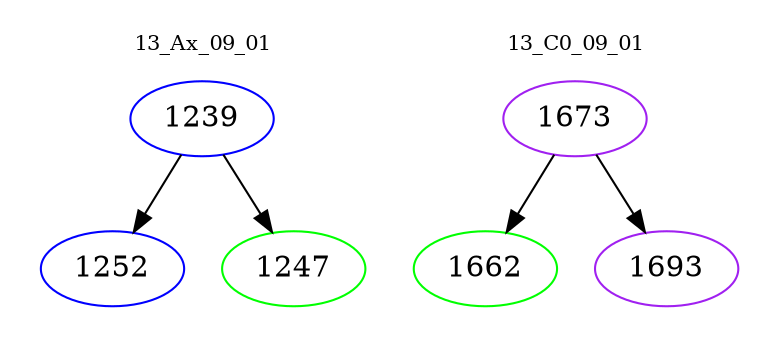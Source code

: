digraph{
subgraph cluster_0 {
color = white
label = "13_Ax_09_01";
fontsize=10;
T0_1239 [label="1239", color="blue"]
T0_1239 -> T0_1252 [color="black"]
T0_1252 [label="1252", color="blue"]
T0_1239 -> T0_1247 [color="black"]
T0_1247 [label="1247", color="green"]
}
subgraph cluster_1 {
color = white
label = "13_C0_09_01";
fontsize=10;
T1_1673 [label="1673", color="purple"]
T1_1673 -> T1_1662 [color="black"]
T1_1662 [label="1662", color="green"]
T1_1673 -> T1_1693 [color="black"]
T1_1693 [label="1693", color="purple"]
}
}
